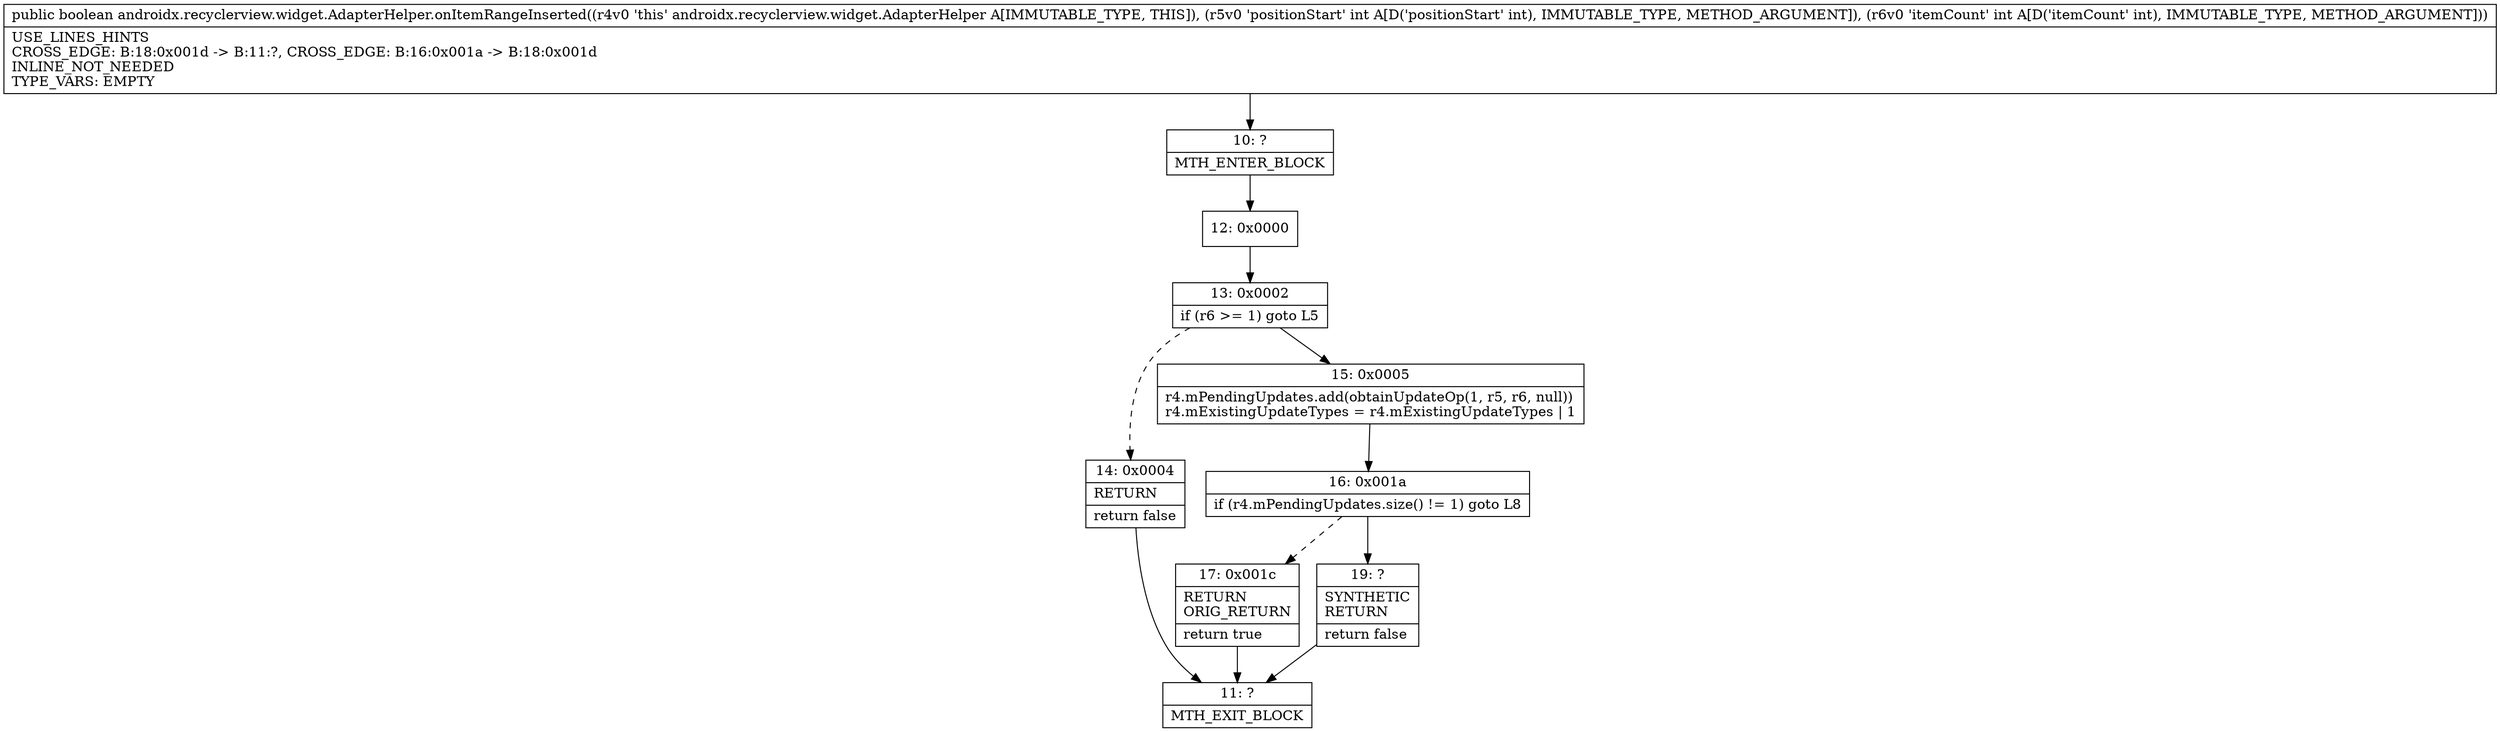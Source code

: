 digraph "CFG forandroidx.recyclerview.widget.AdapterHelper.onItemRangeInserted(II)Z" {
Node_10 [shape=record,label="{10\:\ ?|MTH_ENTER_BLOCK\l}"];
Node_12 [shape=record,label="{12\:\ 0x0000}"];
Node_13 [shape=record,label="{13\:\ 0x0002|if (r6 \>= 1) goto L5\l}"];
Node_14 [shape=record,label="{14\:\ 0x0004|RETURN\l|return false\l}"];
Node_11 [shape=record,label="{11\:\ ?|MTH_EXIT_BLOCK\l}"];
Node_15 [shape=record,label="{15\:\ 0x0005|r4.mPendingUpdates.add(obtainUpdateOp(1, r5, r6, null))\lr4.mExistingUpdateTypes = r4.mExistingUpdateTypes \| 1\l}"];
Node_16 [shape=record,label="{16\:\ 0x001a|if (r4.mPendingUpdates.size() != 1) goto L8\l}"];
Node_17 [shape=record,label="{17\:\ 0x001c|RETURN\lORIG_RETURN\l|return true\l}"];
Node_19 [shape=record,label="{19\:\ ?|SYNTHETIC\lRETURN\l|return false\l}"];
MethodNode[shape=record,label="{public boolean androidx.recyclerview.widget.AdapterHelper.onItemRangeInserted((r4v0 'this' androidx.recyclerview.widget.AdapterHelper A[IMMUTABLE_TYPE, THIS]), (r5v0 'positionStart' int A[D('positionStart' int), IMMUTABLE_TYPE, METHOD_ARGUMENT]), (r6v0 'itemCount' int A[D('itemCount' int), IMMUTABLE_TYPE, METHOD_ARGUMENT]))  | USE_LINES_HINTS\lCROSS_EDGE: B:18:0x001d \-\> B:11:?, CROSS_EDGE: B:16:0x001a \-\> B:18:0x001d\lINLINE_NOT_NEEDED\lTYPE_VARS: EMPTY\l}"];
MethodNode -> Node_10;Node_10 -> Node_12;
Node_12 -> Node_13;
Node_13 -> Node_14[style=dashed];
Node_13 -> Node_15;
Node_14 -> Node_11;
Node_15 -> Node_16;
Node_16 -> Node_17[style=dashed];
Node_16 -> Node_19;
Node_17 -> Node_11;
Node_19 -> Node_11;
}

